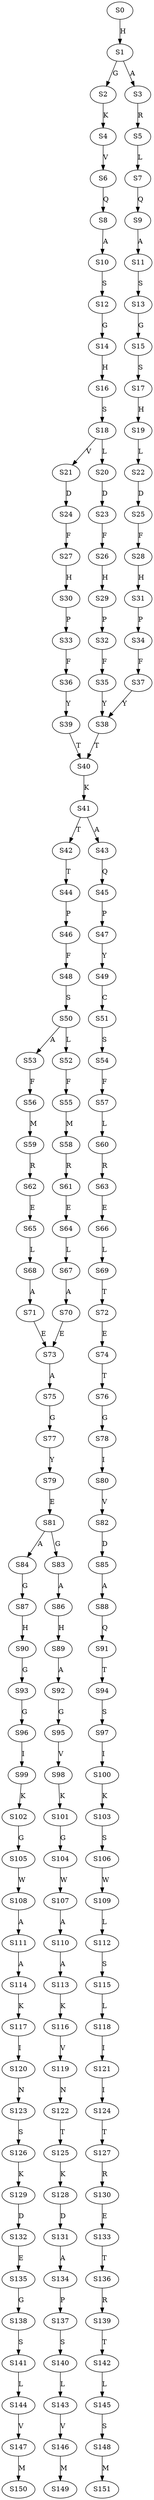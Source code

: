 strict digraph  {
	S0 -> S1 [ label = H ];
	S1 -> S2 [ label = G ];
	S1 -> S3 [ label = A ];
	S2 -> S4 [ label = K ];
	S3 -> S5 [ label = R ];
	S4 -> S6 [ label = V ];
	S5 -> S7 [ label = L ];
	S6 -> S8 [ label = Q ];
	S7 -> S9 [ label = Q ];
	S8 -> S10 [ label = A ];
	S9 -> S11 [ label = A ];
	S10 -> S12 [ label = S ];
	S11 -> S13 [ label = S ];
	S12 -> S14 [ label = G ];
	S13 -> S15 [ label = G ];
	S14 -> S16 [ label = H ];
	S15 -> S17 [ label = S ];
	S16 -> S18 [ label = S ];
	S17 -> S19 [ label = H ];
	S18 -> S20 [ label = L ];
	S18 -> S21 [ label = V ];
	S19 -> S22 [ label = L ];
	S20 -> S23 [ label = D ];
	S21 -> S24 [ label = D ];
	S22 -> S25 [ label = D ];
	S23 -> S26 [ label = F ];
	S24 -> S27 [ label = F ];
	S25 -> S28 [ label = F ];
	S26 -> S29 [ label = H ];
	S27 -> S30 [ label = H ];
	S28 -> S31 [ label = H ];
	S29 -> S32 [ label = P ];
	S30 -> S33 [ label = P ];
	S31 -> S34 [ label = P ];
	S32 -> S35 [ label = F ];
	S33 -> S36 [ label = F ];
	S34 -> S37 [ label = F ];
	S35 -> S38 [ label = Y ];
	S36 -> S39 [ label = Y ];
	S37 -> S38 [ label = Y ];
	S38 -> S40 [ label = T ];
	S39 -> S40 [ label = T ];
	S40 -> S41 [ label = K ];
	S41 -> S42 [ label = T ];
	S41 -> S43 [ label = A ];
	S42 -> S44 [ label = T ];
	S43 -> S45 [ label = Q ];
	S44 -> S46 [ label = P ];
	S45 -> S47 [ label = P ];
	S46 -> S48 [ label = F ];
	S47 -> S49 [ label = Y ];
	S48 -> S50 [ label = S ];
	S49 -> S51 [ label = C ];
	S50 -> S52 [ label = L ];
	S50 -> S53 [ label = A ];
	S51 -> S54 [ label = S ];
	S52 -> S55 [ label = F ];
	S53 -> S56 [ label = F ];
	S54 -> S57 [ label = F ];
	S55 -> S58 [ label = M ];
	S56 -> S59 [ label = M ];
	S57 -> S60 [ label = L ];
	S58 -> S61 [ label = R ];
	S59 -> S62 [ label = R ];
	S60 -> S63 [ label = R ];
	S61 -> S64 [ label = E ];
	S62 -> S65 [ label = E ];
	S63 -> S66 [ label = E ];
	S64 -> S67 [ label = L ];
	S65 -> S68 [ label = L ];
	S66 -> S69 [ label = L ];
	S67 -> S70 [ label = A ];
	S68 -> S71 [ label = A ];
	S69 -> S72 [ label = T ];
	S70 -> S73 [ label = E ];
	S71 -> S73 [ label = E ];
	S72 -> S74 [ label = E ];
	S73 -> S75 [ label = A ];
	S74 -> S76 [ label = T ];
	S75 -> S77 [ label = G ];
	S76 -> S78 [ label = G ];
	S77 -> S79 [ label = Y ];
	S78 -> S80 [ label = I ];
	S79 -> S81 [ label = E ];
	S80 -> S82 [ label = V ];
	S81 -> S83 [ label = G ];
	S81 -> S84 [ label = A ];
	S82 -> S85 [ label = D ];
	S83 -> S86 [ label = A ];
	S84 -> S87 [ label = G ];
	S85 -> S88 [ label = A ];
	S86 -> S89 [ label = H ];
	S87 -> S90 [ label = H ];
	S88 -> S91 [ label = Q ];
	S89 -> S92 [ label = A ];
	S90 -> S93 [ label = G ];
	S91 -> S94 [ label = T ];
	S92 -> S95 [ label = G ];
	S93 -> S96 [ label = G ];
	S94 -> S97 [ label = S ];
	S95 -> S98 [ label = V ];
	S96 -> S99 [ label = I ];
	S97 -> S100 [ label = I ];
	S98 -> S101 [ label = K ];
	S99 -> S102 [ label = K ];
	S100 -> S103 [ label = K ];
	S101 -> S104 [ label = G ];
	S102 -> S105 [ label = G ];
	S103 -> S106 [ label = S ];
	S104 -> S107 [ label = W ];
	S105 -> S108 [ label = W ];
	S106 -> S109 [ label = W ];
	S107 -> S110 [ label = A ];
	S108 -> S111 [ label = A ];
	S109 -> S112 [ label = L ];
	S110 -> S113 [ label = A ];
	S111 -> S114 [ label = A ];
	S112 -> S115 [ label = S ];
	S113 -> S116 [ label = K ];
	S114 -> S117 [ label = K ];
	S115 -> S118 [ label = L ];
	S116 -> S119 [ label = V ];
	S117 -> S120 [ label = I ];
	S118 -> S121 [ label = I ];
	S119 -> S122 [ label = N ];
	S120 -> S123 [ label = N ];
	S121 -> S124 [ label = I ];
	S122 -> S125 [ label = T ];
	S123 -> S126 [ label = S ];
	S124 -> S127 [ label = T ];
	S125 -> S128 [ label = K ];
	S126 -> S129 [ label = K ];
	S127 -> S130 [ label = R ];
	S128 -> S131 [ label = D ];
	S129 -> S132 [ label = D ];
	S130 -> S133 [ label = E ];
	S131 -> S134 [ label = A ];
	S132 -> S135 [ label = E ];
	S133 -> S136 [ label = T ];
	S134 -> S137 [ label = P ];
	S135 -> S138 [ label = G ];
	S136 -> S139 [ label = R ];
	S137 -> S140 [ label = S ];
	S138 -> S141 [ label = S ];
	S139 -> S142 [ label = T ];
	S140 -> S143 [ label = L ];
	S141 -> S144 [ label = L ];
	S142 -> S145 [ label = L ];
	S143 -> S146 [ label = V ];
	S144 -> S147 [ label = V ];
	S145 -> S148 [ label = S ];
	S146 -> S149 [ label = M ];
	S147 -> S150 [ label = M ];
	S148 -> S151 [ label = M ];
}
